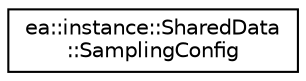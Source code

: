 digraph "Graphical Class Hierarchy"
{
 // LATEX_PDF_SIZE
  edge [fontname="Helvetica",fontsize="10",labelfontname="Helvetica",labelfontsize="10"];
  node [fontname="Helvetica",fontsize="10",shape=record];
  rankdir="LR";
  Node0 [label="ea::instance::SharedData\l::SamplingConfig",height=0.2,width=0.4,color="black", fillcolor="white", style="filled",URL="$structea_1_1instance_1_1SharedData_1_1SamplingConfig.html",tooltip="Sampling configuration."];
}
